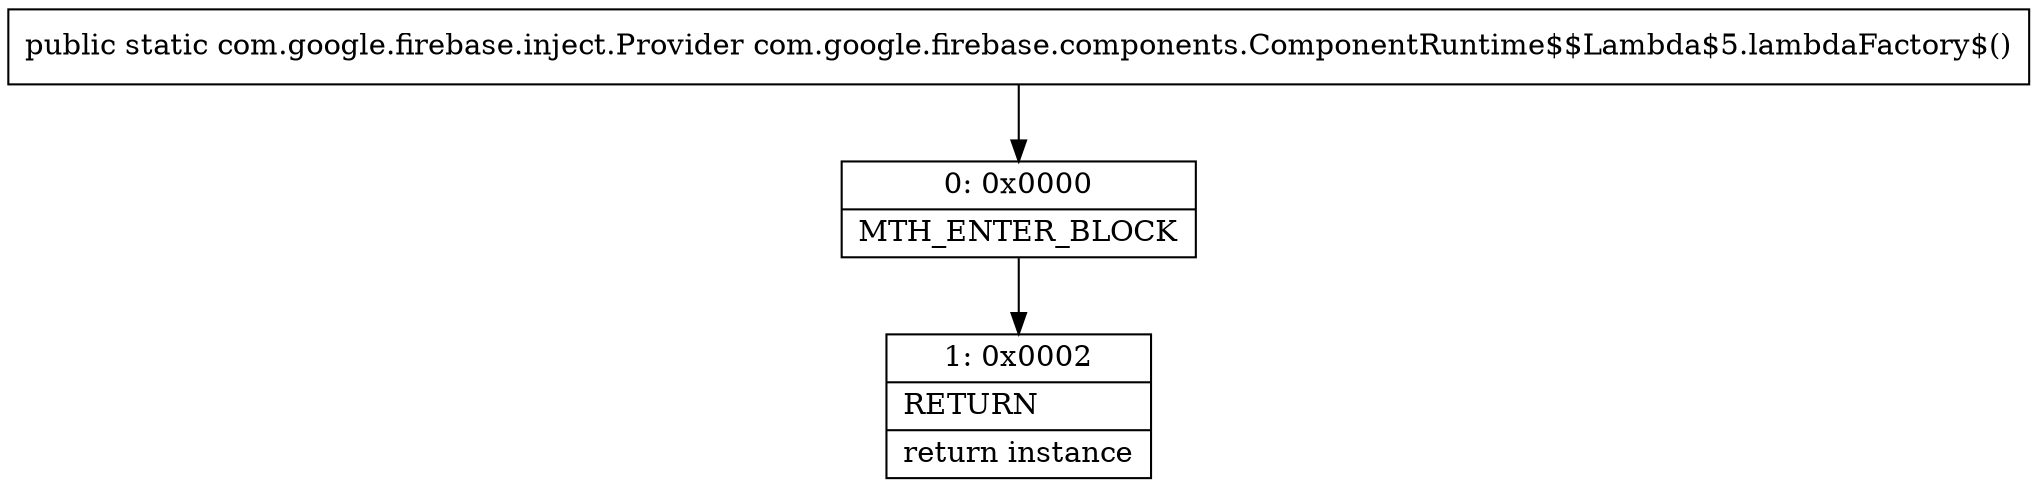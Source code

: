 digraph "CFG forcom.google.firebase.components.ComponentRuntime$$Lambda$5.lambdaFactory$()Lcom\/google\/firebase\/inject\/Provider;" {
Node_0 [shape=record,label="{0\:\ 0x0000|MTH_ENTER_BLOCK\l}"];
Node_1 [shape=record,label="{1\:\ 0x0002|RETURN\l|return instance\l}"];
MethodNode[shape=record,label="{public static com.google.firebase.inject.Provider com.google.firebase.components.ComponentRuntime$$Lambda$5.lambdaFactory$() }"];
MethodNode -> Node_0;
Node_0 -> Node_1;
}

